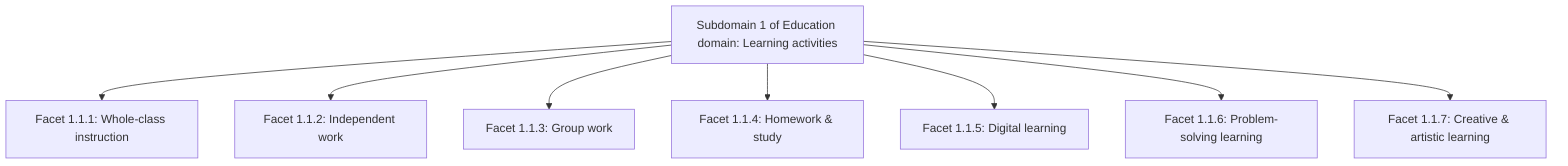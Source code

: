flowchart TB
    A["Subdomain 1 of Education domain: Learning activities"]
    A --> F111["Facet 1.1.1: Whole-class instruction"]
    A --> F112["Facet 1.1.2: Independent work"]
    A --> F113["Facet 1.1.3: Group work"]
    A --> F114["Facet 1.1.4: Homework & study"]
    A --> F115["Facet 1.1.5: Digital learning"]
    A --> F116["Facet 1.1.6: Problem-solving learning"]
    A --> F117["Facet 1.1.7: Creative & artistic learning"]